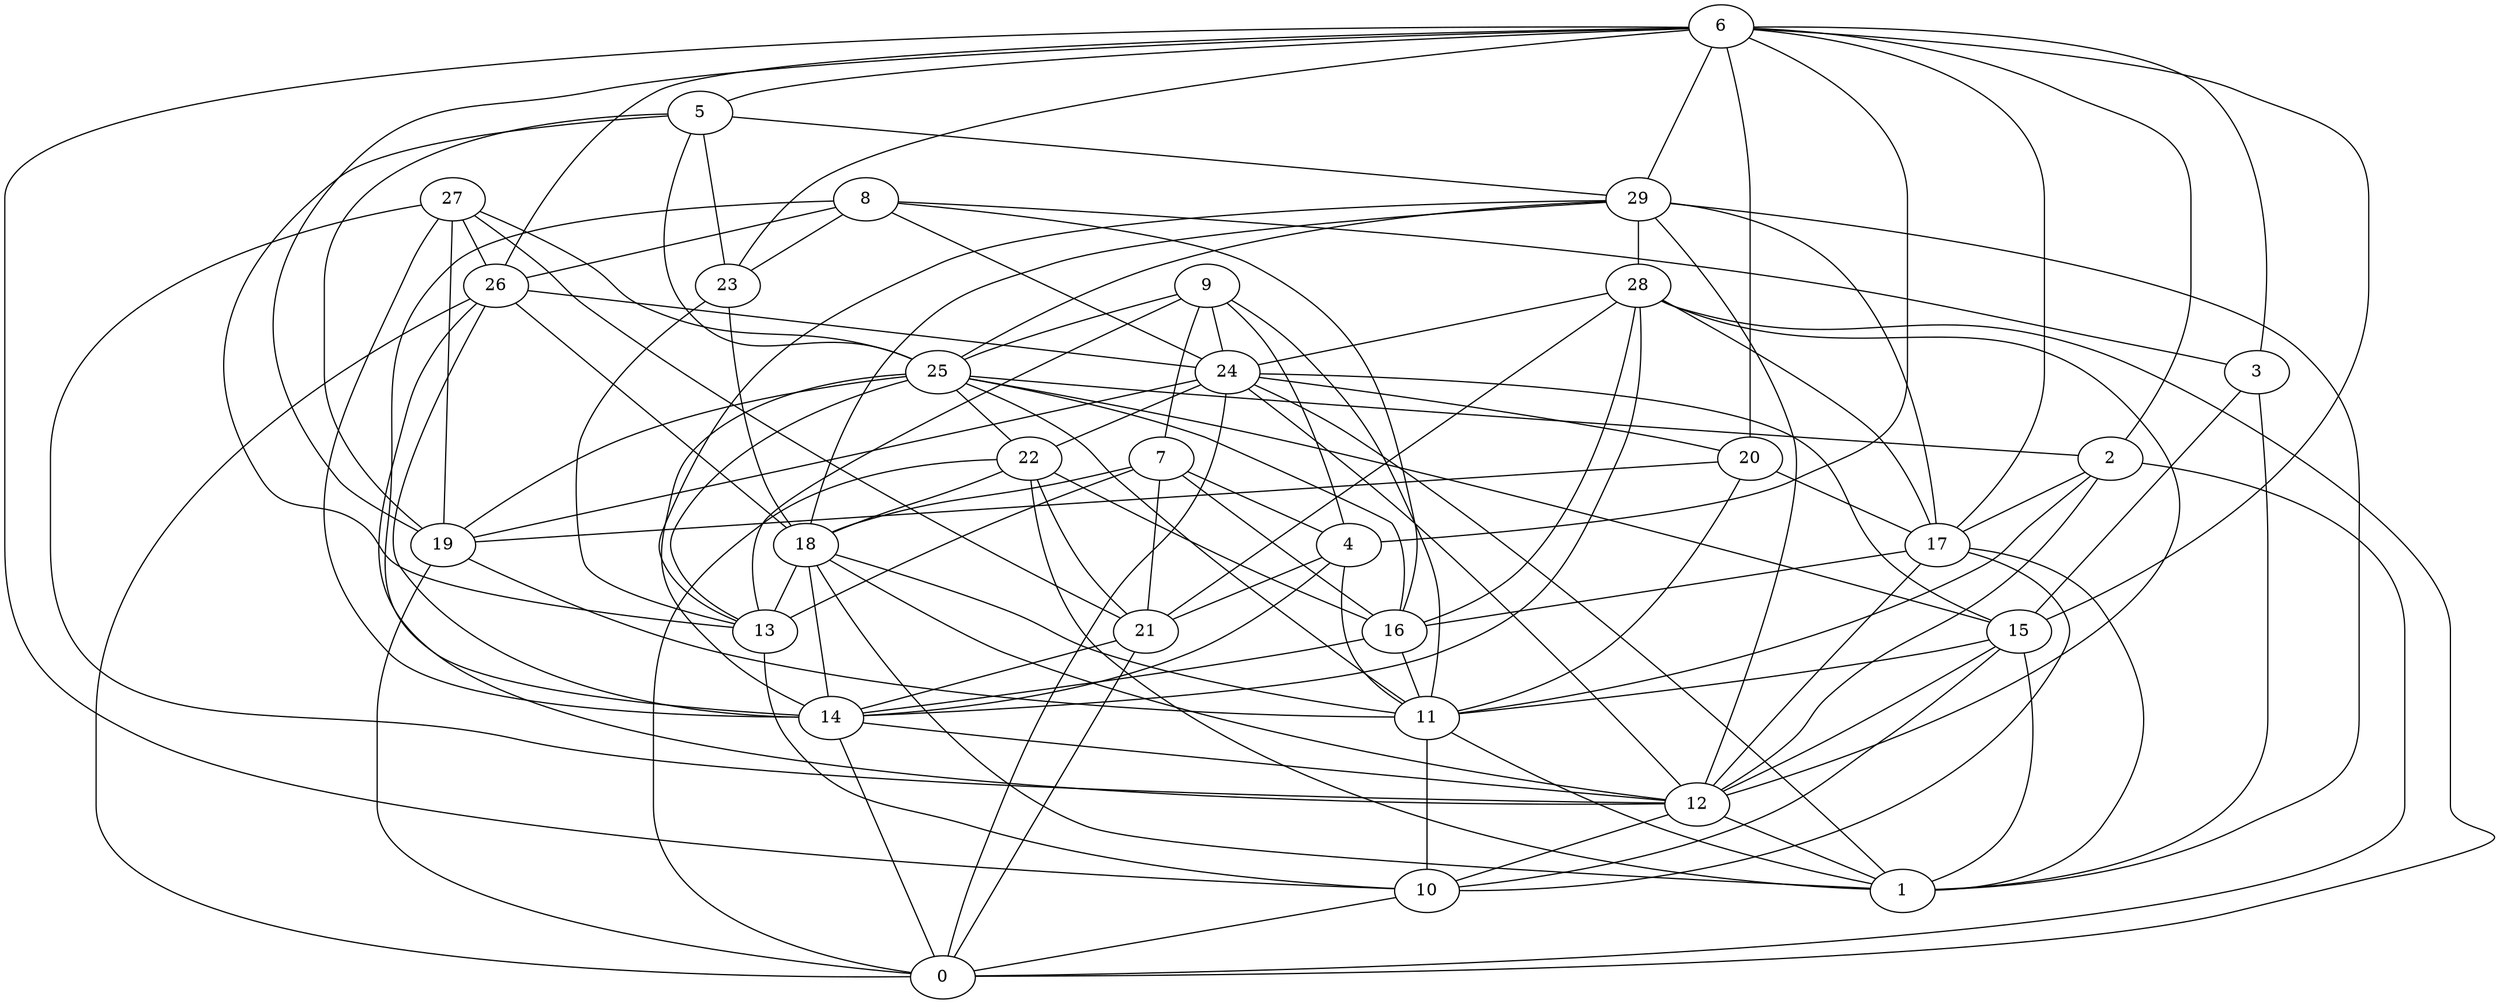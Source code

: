 digraph GG_graph {

subgraph G_graph {
edge [color = black]
"29" -> "13" [dir = none]
"29" -> "1" [dir = none]
"29" -> "25" [dir = none]
"15" -> "12" [dir = none]
"9" -> "24" [dir = none]
"9" -> "11" [dir = none]
"9" -> "7" [dir = none]
"9" -> "13" [dir = none]
"22" -> "1" [dir = none]
"22" -> "0" [dir = none]
"22" -> "16" [dir = none]
"22" -> "21" [dir = none]
"11" -> "10" [dir = none]
"18" -> "13" [dir = none]
"18" -> "1" [dir = none]
"18" -> "14" [dir = none]
"24" -> "20" [dir = none]
"24" -> "19" [dir = none]
"24" -> "1" [dir = none]
"24" -> "22" [dir = none]
"20" -> "17" [dir = none]
"20" -> "11" [dir = none]
"12" -> "1" [dir = none]
"26" -> "14" [dir = none]
"26" -> "0" [dir = none]
"26" -> "12" [dir = none]
"16" -> "14" [dir = none]
"8" -> "16" [dir = none]
"8" -> "3" [dir = none]
"17" -> "1" [dir = none]
"28" -> "14" [dir = none]
"28" -> "0" [dir = none]
"25" -> "11" [dir = none]
"25" -> "2" [dir = none]
"25" -> "13" [dir = none]
"25" -> "22" [dir = none]
"25" -> "15" [dir = none]
"27" -> "21" [dir = none]
"27" -> "14" [dir = none]
"27" -> "19" [dir = none]
"7" -> "13" [dir = none]
"7" -> "21" [dir = none]
"7" -> "16" [dir = none]
"7" -> "4" [dir = none]
"10" -> "0" [dir = none]
"19" -> "0" [dir = none]
"3" -> "1" [dir = none]
"6" -> "4" [dir = none]
"6" -> "17" [dir = none]
"6" -> "3" [dir = none]
"6" -> "10" [dir = none]
"6" -> "19" [dir = none]
"6" -> "2" [dir = none]
"23" -> "13" [dir = none]
"23" -> "18" [dir = none]
"5" -> "19" [dir = none]
"5" -> "23" [dir = none]
"5" -> "25" [dir = none]
"26" -> "24" [dir = none]
"25" -> "16" [dir = none]
"15" -> "11" [dir = none]
"27" -> "25" [dir = none]
"29" -> "17" [dir = none]
"15" -> "1" [dir = none]
"17" -> "12" [dir = none]
"15" -> "10" [dir = none]
"14" -> "0" [dir = none]
"18" -> "12" [dir = none]
"28" -> "21" [dir = none]
"13" -> "10" [dir = none]
"28" -> "17" [dir = none]
"25" -> "19" [dir = none]
"24" -> "0" [dir = none]
"2" -> "11" [dir = none]
"29" -> "18" [dir = none]
"4" -> "21" [dir = none]
"6" -> "5" [dir = none]
"2" -> "0" [dir = none]
"28" -> "24" [dir = none]
"8" -> "14" [dir = none]
"6" -> "20" [dir = none]
"28" -> "12" [dir = none]
"5" -> "29" [dir = none]
"8" -> "23" [dir = none]
"21" -> "14" [dir = none]
"21" -> "0" [dir = none]
"6" -> "26" [dir = none]
"8" -> "24" [dir = none]
"9" -> "25" [dir = none]
"9" -> "4" [dir = none]
"6" -> "15" [dir = none]
"20" -> "19" [dir = none]
"27" -> "26" [dir = none]
"12" -> "10" [dir = none]
"7" -> "18" [dir = none]
"16" -> "11" [dir = none]
"2" -> "17" [dir = none]
"28" -> "16" [dir = none]
"11" -> "1" [dir = none]
"27" -> "12" [dir = none]
"19" -> "11" [dir = none]
"14" -> "12" [dir = none]
"24" -> "15" [dir = none]
"29" -> "12" [dir = none]
"29" -> "28" [dir = none]
"26" -> "18" [dir = none]
"2" -> "12" [dir = none]
"6" -> "29" [dir = none]
"17" -> "16" [dir = none]
"6" -> "23" [dir = none]
"8" -> "26" [dir = none]
"24" -> "12" [dir = none]
"25" -> "14" [dir = none]
"3" -> "15" [dir = none]
"17" -> "10" [dir = none]
"5" -> "13" [dir = none]
"4" -> "11" [dir = none]
"18" -> "11" [dir = none]
"22" -> "18" [dir = none]
"4" -> "14" [dir = none]
}

}

